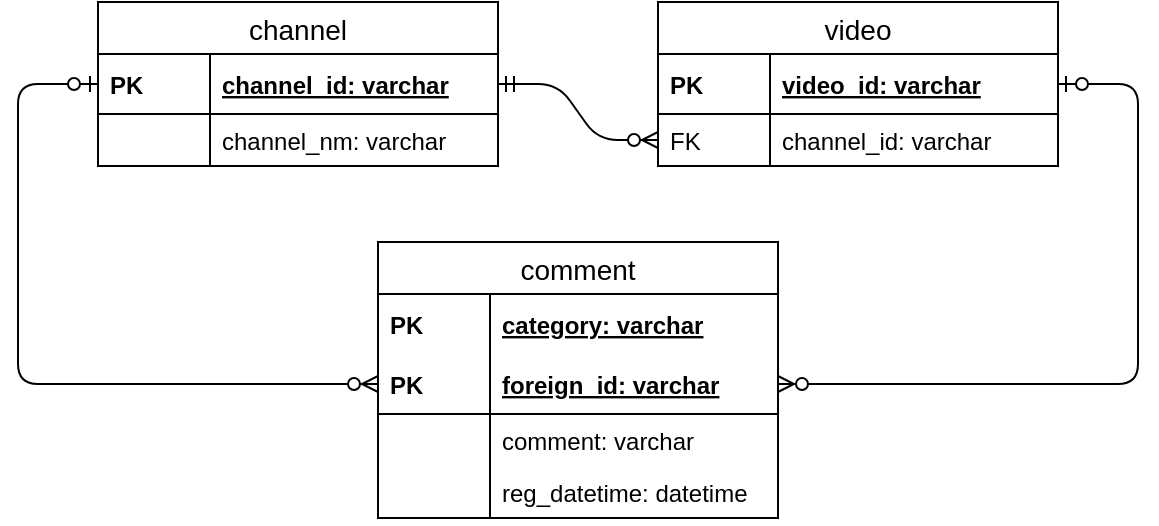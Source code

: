 <mxfile version="12.9.6" type="device"><diagram id="YtEtHxPRF36dMk_ox_9-" name="Page-1"><mxGraphModel dx="946" dy="623" grid="1" gridSize="10" guides="1" tooltips="1" connect="1" arrows="1" fold="1" page="1" pageScale="1" pageWidth="827" pageHeight="583" math="0" shadow="0"><root><mxCell id="0"/><mxCell id="1" parent="0"/><mxCell id="BzxGi_w3EMAv0AaPhun--21" value="" style="edgeStyle=entityRelationEdgeStyle;fontSize=12;html=1;endArrow=ERzeroToMany;startArrow=ERmandOne;exitX=1;exitY=0.5;exitDx=0;exitDy=0;entryX=0;entryY=0.5;entryDx=0;entryDy=0;" edge="1" parent="1" source="BzxGi_w3EMAv0AaPhun--12" target="BzxGi_w3EMAv0AaPhun--19"><mxGeometry width="100" height="100" relative="1" as="geometry"><mxPoint x="414" y="413" as="sourcePoint"/><mxPoint x="514" y="313" as="targetPoint"/></mxGeometry></mxCell><mxCell id="BzxGi_w3EMAv0AaPhun--47" value="" style="edgeStyle=orthogonalEdgeStyle;fontSize=12;html=1;endArrow=ERzeroToMany;startArrow=ERzeroToOne;entryX=0;entryY=0.5;entryDx=0;entryDy=0;exitX=0;exitY=0.5;exitDx=0;exitDy=0;" edge="1" parent="1" source="BzxGi_w3EMAv0AaPhun--12" target="BzxGi_w3EMAv0AaPhun--41"><mxGeometry width="100" height="100" relative="1" as="geometry"><mxPoint x="44" y="303" as="sourcePoint"/><mxPoint x="144" y="203" as="targetPoint"/><Array as="points"><mxPoint x="134" y="204"/><mxPoint x="134" y="354"/></Array></mxGeometry></mxCell><mxCell id="BzxGi_w3EMAv0AaPhun--48" value="" style="edgeStyle=orthogonalEdgeStyle;fontSize=12;html=1;endArrow=ERzeroToMany;startArrow=ERzeroToOne;exitX=1;exitY=0.5;exitDx=0;exitDy=0;entryX=1;entryY=0.5;entryDx=0;entryDy=0;" edge="1" parent="1" source="BzxGi_w3EMAv0AaPhun--17" target="BzxGi_w3EMAv0AaPhun--41"><mxGeometry width="100" height="100" relative="1" as="geometry"><mxPoint x="544" y="287" as="sourcePoint"/><mxPoint x="614" y="413" as="targetPoint"/><Array as="points"><mxPoint x="694" y="204"/><mxPoint x="694" y="354"/></Array></mxGeometry></mxCell><mxCell id="BzxGi_w3EMAv0AaPhun--16" value="video" style="swimlane;fontStyle=0;childLayout=stackLayout;horizontal=1;startSize=26;horizontalStack=0;resizeParent=1;resizeParentMax=0;resizeLast=0;collapsible=1;marginBottom=0;align=center;fontSize=14;" vertex="1" parent="1"><mxGeometry x="454" y="163" width="200" height="82" as="geometry"/></mxCell><mxCell id="BzxGi_w3EMAv0AaPhun--17" value="video_id: varchar" style="shape=partialRectangle;top=0;left=0;right=0;bottom=1;align=left;verticalAlign=middle;fillColor=none;spacingLeft=60;spacingRight=4;overflow=hidden;rotatable=0;points=[[0,0.5],[1,0.5]];portConstraint=eastwest;dropTarget=0;fontStyle=5;fontSize=12;" vertex="1" parent="BzxGi_w3EMAv0AaPhun--16"><mxGeometry y="26" width="200" height="30" as="geometry"/></mxCell><mxCell id="BzxGi_w3EMAv0AaPhun--18" value="PK" style="shape=partialRectangle;fontStyle=1;top=0;left=0;bottom=0;fillColor=none;align=left;verticalAlign=middle;spacingLeft=4;spacingRight=4;overflow=hidden;rotatable=0;points=[];portConstraint=eastwest;part=1;fontSize=12;" vertex="1" connectable="0" parent="BzxGi_w3EMAv0AaPhun--17"><mxGeometry width="56" height="30" as="geometry"/></mxCell><mxCell id="BzxGi_w3EMAv0AaPhun--19" value="channel_id: varchar" style="shape=partialRectangle;top=0;left=0;right=0;bottom=0;align=left;verticalAlign=top;fillColor=none;spacingLeft=60;spacingRight=4;overflow=hidden;rotatable=0;points=[[0,0.5],[1,0.5]];portConstraint=eastwest;dropTarget=0;fontSize=12;" vertex="1" parent="BzxGi_w3EMAv0AaPhun--16"><mxGeometry y="56" width="200" height="26" as="geometry"/></mxCell><mxCell id="BzxGi_w3EMAv0AaPhun--20" value="FK" style="shape=partialRectangle;top=0;left=0;bottom=0;fillColor=none;align=left;verticalAlign=top;spacingLeft=4;spacingRight=4;overflow=hidden;rotatable=0;points=[];portConstraint=eastwest;part=1;fontSize=12;" vertex="1" connectable="0" parent="BzxGi_w3EMAv0AaPhun--19"><mxGeometry width="56" height="26" as="geometry"/></mxCell><mxCell id="BzxGi_w3EMAv0AaPhun--9" value="channel" style="swimlane;fontStyle=0;childLayout=stackLayout;horizontal=1;startSize=26;horizontalStack=0;resizeParent=1;resizeParentMax=0;resizeLast=0;collapsible=1;marginBottom=0;align=center;fontSize=14;" vertex="1" parent="1"><mxGeometry x="174" y="163" width="200" height="82" as="geometry"/></mxCell><mxCell id="BzxGi_w3EMAv0AaPhun--12" value="channel_id: varchar" style="shape=partialRectangle;top=0;left=0;right=0;bottom=1;align=left;verticalAlign=middle;fillColor=none;spacingLeft=60;spacingRight=4;overflow=hidden;rotatable=0;points=[[0,0.5],[1,0.5]];portConstraint=eastwest;dropTarget=0;fontStyle=5;fontSize=12;" vertex="1" parent="BzxGi_w3EMAv0AaPhun--9"><mxGeometry y="26" width="200" height="30" as="geometry"/></mxCell><mxCell id="BzxGi_w3EMAv0AaPhun--13" value="PK" style="shape=partialRectangle;fontStyle=1;top=0;left=0;bottom=0;fillColor=none;align=left;verticalAlign=middle;spacingLeft=4;spacingRight=4;overflow=hidden;rotatable=0;points=[];portConstraint=eastwest;part=1;fontSize=12;" vertex="1" connectable="0" parent="BzxGi_w3EMAv0AaPhun--12"><mxGeometry width="56" height="30" as="geometry"/></mxCell><mxCell id="BzxGi_w3EMAv0AaPhun--14" value="channel_nm: varchar" style="shape=partialRectangle;top=0;left=0;right=0;bottom=0;align=left;verticalAlign=top;fillColor=none;spacingLeft=60;spacingRight=4;overflow=hidden;rotatable=0;points=[[0,0.5],[1,0.5]];portConstraint=eastwest;dropTarget=0;fontSize=12;" vertex="1" parent="BzxGi_w3EMAv0AaPhun--9"><mxGeometry y="56" width="200" height="26" as="geometry"/></mxCell><mxCell id="BzxGi_w3EMAv0AaPhun--15" value="" style="shape=partialRectangle;top=0;left=0;bottom=0;fillColor=none;align=left;verticalAlign=top;spacingLeft=4;spacingRight=4;overflow=hidden;rotatable=0;points=[];portConstraint=eastwest;part=1;fontSize=12;" vertex="1" connectable="0" parent="BzxGi_w3EMAv0AaPhun--14"><mxGeometry width="56" height="26" as="geometry"/></mxCell><mxCell id="BzxGi_w3EMAv0AaPhun--38" value="comment" style="swimlane;fontStyle=0;childLayout=stackLayout;horizontal=1;startSize=26;horizontalStack=0;resizeParent=1;resizeParentMax=0;resizeLast=0;collapsible=1;marginBottom=0;align=center;fontSize=14;" vertex="1" parent="1"><mxGeometry x="314" y="283" width="200" height="138" as="geometry"/></mxCell><mxCell id="BzxGi_w3EMAv0AaPhun--39" value="category: varchar" style="shape=partialRectangle;top=0;left=0;right=0;bottom=0;align=left;verticalAlign=middle;fillColor=none;spacingLeft=60;spacingRight=4;overflow=hidden;rotatable=0;points=[[0,0.5],[1,0.5]];portConstraint=eastwest;dropTarget=0;fontStyle=5;fontSize=12;" vertex="1" parent="BzxGi_w3EMAv0AaPhun--38"><mxGeometry y="26" width="200" height="30" as="geometry"/></mxCell><mxCell id="BzxGi_w3EMAv0AaPhun--40" value="PK" style="shape=partialRectangle;fontStyle=1;top=0;left=0;bottom=0;fillColor=none;align=left;verticalAlign=middle;spacingLeft=4;spacingRight=4;overflow=hidden;rotatable=0;points=[];portConstraint=eastwest;part=1;fontSize=12;" vertex="1" connectable="0" parent="BzxGi_w3EMAv0AaPhun--39"><mxGeometry width="56" height="30" as="geometry"/></mxCell><mxCell id="BzxGi_w3EMAv0AaPhun--41" value="foreign_id: varchar" style="shape=partialRectangle;top=0;left=0;right=0;bottom=1;align=left;verticalAlign=middle;fillColor=none;spacingLeft=60;spacingRight=4;overflow=hidden;rotatable=0;points=[[0,0.5],[1,0.5]];portConstraint=eastwest;dropTarget=0;fontStyle=5;fontSize=12;" vertex="1" parent="BzxGi_w3EMAv0AaPhun--38"><mxGeometry y="56" width="200" height="30" as="geometry"/></mxCell><mxCell id="BzxGi_w3EMAv0AaPhun--42" value="PK" style="shape=partialRectangle;fontStyle=1;top=0;left=0;bottom=0;fillColor=none;align=left;verticalAlign=middle;spacingLeft=4;spacingRight=4;overflow=hidden;rotatable=0;points=[];portConstraint=eastwest;part=1;fontSize=12;" vertex="1" connectable="0" parent="BzxGi_w3EMAv0AaPhun--41"><mxGeometry width="56" height="30" as="geometry"/></mxCell><mxCell id="BzxGi_w3EMAv0AaPhun--43" value="comment: varchar" style="shape=partialRectangle;top=0;left=0;right=0;bottom=0;align=left;verticalAlign=top;fillColor=none;spacingLeft=60;spacingRight=4;overflow=hidden;rotatable=0;points=[[0,0.5],[1,0.5]];portConstraint=eastwest;dropTarget=0;fontSize=12;" vertex="1" parent="BzxGi_w3EMAv0AaPhun--38"><mxGeometry y="86" width="200" height="26" as="geometry"/></mxCell><mxCell id="BzxGi_w3EMAv0AaPhun--44" value="" style="shape=partialRectangle;top=0;left=0;bottom=0;fillColor=none;align=left;verticalAlign=top;spacingLeft=4;spacingRight=4;overflow=hidden;rotatable=0;points=[];portConstraint=eastwest;part=1;fontSize=12;" vertex="1" connectable="0" parent="BzxGi_w3EMAv0AaPhun--43"><mxGeometry width="56" height="26" as="geometry"/></mxCell><mxCell id="BzxGi_w3EMAv0AaPhun--45" value="reg_datetime: datetime" style="shape=partialRectangle;top=0;left=0;right=0;bottom=0;align=left;verticalAlign=top;fillColor=none;spacingLeft=60;spacingRight=4;overflow=hidden;rotatable=0;points=[[0,0.5],[1,0.5]];portConstraint=eastwest;dropTarget=0;fontSize=12;" vertex="1" parent="BzxGi_w3EMAv0AaPhun--38"><mxGeometry y="112" width="200" height="26" as="geometry"/></mxCell><mxCell id="BzxGi_w3EMAv0AaPhun--46" value="" style="shape=partialRectangle;top=0;left=0;bottom=0;fillColor=none;align=left;verticalAlign=top;spacingLeft=4;spacingRight=4;overflow=hidden;rotatable=0;points=[];portConstraint=eastwest;part=1;fontSize=12;" vertex="1" connectable="0" parent="BzxGi_w3EMAv0AaPhun--45"><mxGeometry width="56" height="26" as="geometry"/></mxCell></root></mxGraphModel></diagram></mxfile>